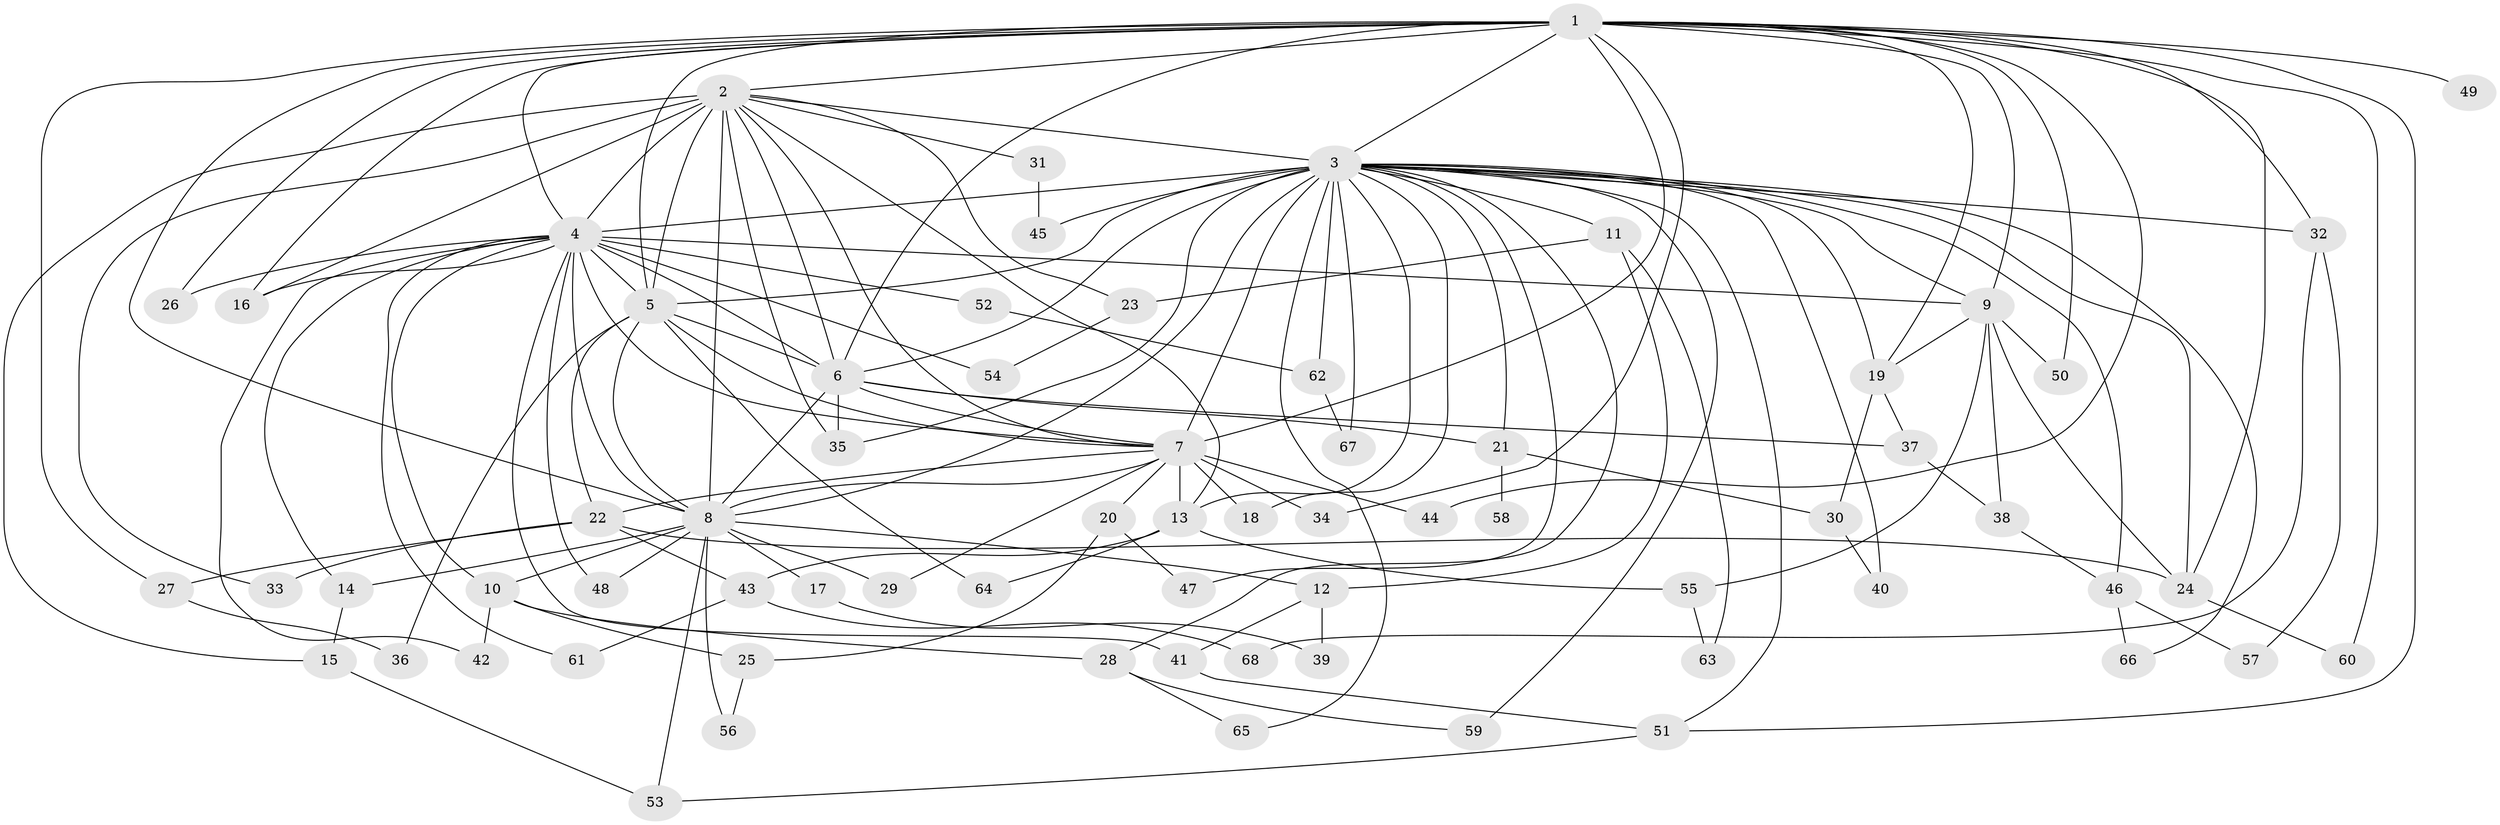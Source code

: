 // original degree distribution, {25: 0.010309278350515464, 15: 0.010309278350515464, 21: 0.010309278350515464, 23: 0.010309278350515464, 26: 0.010309278350515464, 20: 0.020618556701030927, 14: 0.010309278350515464, 13: 0.010309278350515464, 12: 0.010309278350515464, 3: 0.27835051546391754, 6: 0.030927835051546393, 5: 0.030927835051546393, 4: 0.08247422680412371, 7: 0.010309278350515464, 2: 0.4536082474226804, 8: 0.010309278350515464}
// Generated by graph-tools (version 1.1) at 2025/49/03/04/25 22:49:56]
// undirected, 68 vertices, 150 edges
graph export_dot {
  node [color=gray90,style=filled];
  1;
  2;
  3;
  4;
  5;
  6;
  7;
  8;
  9;
  10;
  11;
  12;
  13;
  14;
  15;
  16;
  17;
  18;
  19;
  20;
  21;
  22;
  23;
  24;
  25;
  26;
  27;
  28;
  29;
  30;
  31;
  32;
  33;
  34;
  35;
  36;
  37;
  38;
  39;
  40;
  41;
  42;
  43;
  44;
  45;
  46;
  47;
  48;
  49;
  50;
  51;
  52;
  53;
  54;
  55;
  56;
  57;
  58;
  59;
  60;
  61;
  62;
  63;
  64;
  65;
  66;
  67;
  68;
  1 -- 2 [weight=2.0];
  1 -- 3 [weight=2.0];
  1 -- 4 [weight=2.0];
  1 -- 5 [weight=1.0];
  1 -- 6 [weight=1.0];
  1 -- 7 [weight=2.0];
  1 -- 8 [weight=1.0];
  1 -- 9 [weight=1.0];
  1 -- 16 [weight=1.0];
  1 -- 19 [weight=1.0];
  1 -- 24 [weight=1.0];
  1 -- 26 [weight=1.0];
  1 -- 27 [weight=1.0];
  1 -- 32 [weight=1.0];
  1 -- 34 [weight=1.0];
  1 -- 44 [weight=1.0];
  1 -- 49 [weight=1.0];
  1 -- 50 [weight=1.0];
  1 -- 51 [weight=1.0];
  1 -- 60 [weight=1.0];
  2 -- 3 [weight=4.0];
  2 -- 4 [weight=2.0];
  2 -- 5 [weight=3.0];
  2 -- 6 [weight=2.0];
  2 -- 7 [weight=3.0];
  2 -- 8 [weight=7.0];
  2 -- 13 [weight=1.0];
  2 -- 15 [weight=1.0];
  2 -- 16 [weight=1.0];
  2 -- 23 [weight=1.0];
  2 -- 31 [weight=1.0];
  2 -- 33 [weight=1.0];
  2 -- 35 [weight=1.0];
  3 -- 4 [weight=4.0];
  3 -- 5 [weight=2.0];
  3 -- 6 [weight=3.0];
  3 -- 7 [weight=2.0];
  3 -- 8 [weight=3.0];
  3 -- 9 [weight=2.0];
  3 -- 11 [weight=2.0];
  3 -- 13 [weight=2.0];
  3 -- 18 [weight=1.0];
  3 -- 19 [weight=1.0];
  3 -- 21 [weight=1.0];
  3 -- 24 [weight=1.0];
  3 -- 28 [weight=1.0];
  3 -- 32 [weight=1.0];
  3 -- 35 [weight=1.0];
  3 -- 40 [weight=1.0];
  3 -- 45 [weight=1.0];
  3 -- 46 [weight=1.0];
  3 -- 47 [weight=1.0];
  3 -- 51 [weight=1.0];
  3 -- 59 [weight=1.0];
  3 -- 62 [weight=1.0];
  3 -- 65 [weight=1.0];
  3 -- 66 [weight=1.0];
  3 -- 67 [weight=1.0];
  4 -- 5 [weight=2.0];
  4 -- 6 [weight=1.0];
  4 -- 7 [weight=1.0];
  4 -- 8 [weight=1.0];
  4 -- 9 [weight=1.0];
  4 -- 10 [weight=1.0];
  4 -- 14 [weight=1.0];
  4 -- 16 [weight=1.0];
  4 -- 26 [weight=1.0];
  4 -- 41 [weight=1.0];
  4 -- 42 [weight=1.0];
  4 -- 48 [weight=1.0];
  4 -- 52 [weight=1.0];
  4 -- 54 [weight=1.0];
  4 -- 61 [weight=1.0];
  5 -- 6 [weight=2.0];
  5 -- 7 [weight=2.0];
  5 -- 8 [weight=1.0];
  5 -- 22 [weight=1.0];
  5 -- 36 [weight=1.0];
  5 -- 64 [weight=1.0];
  6 -- 7 [weight=1.0];
  6 -- 8 [weight=1.0];
  6 -- 21 [weight=1.0];
  6 -- 35 [weight=1.0];
  6 -- 37 [weight=1.0];
  7 -- 8 [weight=1.0];
  7 -- 13 [weight=1.0];
  7 -- 18 [weight=1.0];
  7 -- 20 [weight=1.0];
  7 -- 22 [weight=1.0];
  7 -- 29 [weight=1.0];
  7 -- 34 [weight=1.0];
  7 -- 44 [weight=1.0];
  8 -- 10 [weight=1.0];
  8 -- 12 [weight=1.0];
  8 -- 14 [weight=1.0];
  8 -- 17 [weight=2.0];
  8 -- 29 [weight=1.0];
  8 -- 48 [weight=1.0];
  8 -- 53 [weight=1.0];
  8 -- 56 [weight=1.0];
  9 -- 19 [weight=1.0];
  9 -- 24 [weight=1.0];
  9 -- 38 [weight=1.0];
  9 -- 50 [weight=1.0];
  9 -- 55 [weight=1.0];
  10 -- 25 [weight=1.0];
  10 -- 28 [weight=1.0];
  10 -- 42 [weight=1.0];
  11 -- 12 [weight=1.0];
  11 -- 23 [weight=1.0];
  11 -- 63 [weight=1.0];
  12 -- 39 [weight=1.0];
  12 -- 41 [weight=1.0];
  13 -- 43 [weight=1.0];
  13 -- 55 [weight=1.0];
  13 -- 64 [weight=1.0];
  14 -- 15 [weight=1.0];
  15 -- 53 [weight=1.0];
  17 -- 39 [weight=1.0];
  19 -- 30 [weight=1.0];
  19 -- 37 [weight=1.0];
  20 -- 25 [weight=1.0];
  20 -- 47 [weight=1.0];
  21 -- 30 [weight=1.0];
  21 -- 58 [weight=1.0];
  22 -- 24 [weight=1.0];
  22 -- 27 [weight=1.0];
  22 -- 33 [weight=1.0];
  22 -- 43 [weight=1.0];
  23 -- 54 [weight=1.0];
  24 -- 60 [weight=1.0];
  25 -- 56 [weight=1.0];
  27 -- 36 [weight=1.0];
  28 -- 59 [weight=1.0];
  28 -- 65 [weight=1.0];
  30 -- 40 [weight=1.0];
  31 -- 45 [weight=1.0];
  32 -- 57 [weight=1.0];
  32 -- 68 [weight=1.0];
  37 -- 38 [weight=1.0];
  38 -- 46 [weight=1.0];
  41 -- 51 [weight=1.0];
  43 -- 61 [weight=1.0];
  43 -- 68 [weight=1.0];
  46 -- 57 [weight=1.0];
  46 -- 66 [weight=1.0];
  51 -- 53 [weight=1.0];
  52 -- 62 [weight=1.0];
  55 -- 63 [weight=1.0];
  62 -- 67 [weight=1.0];
}

